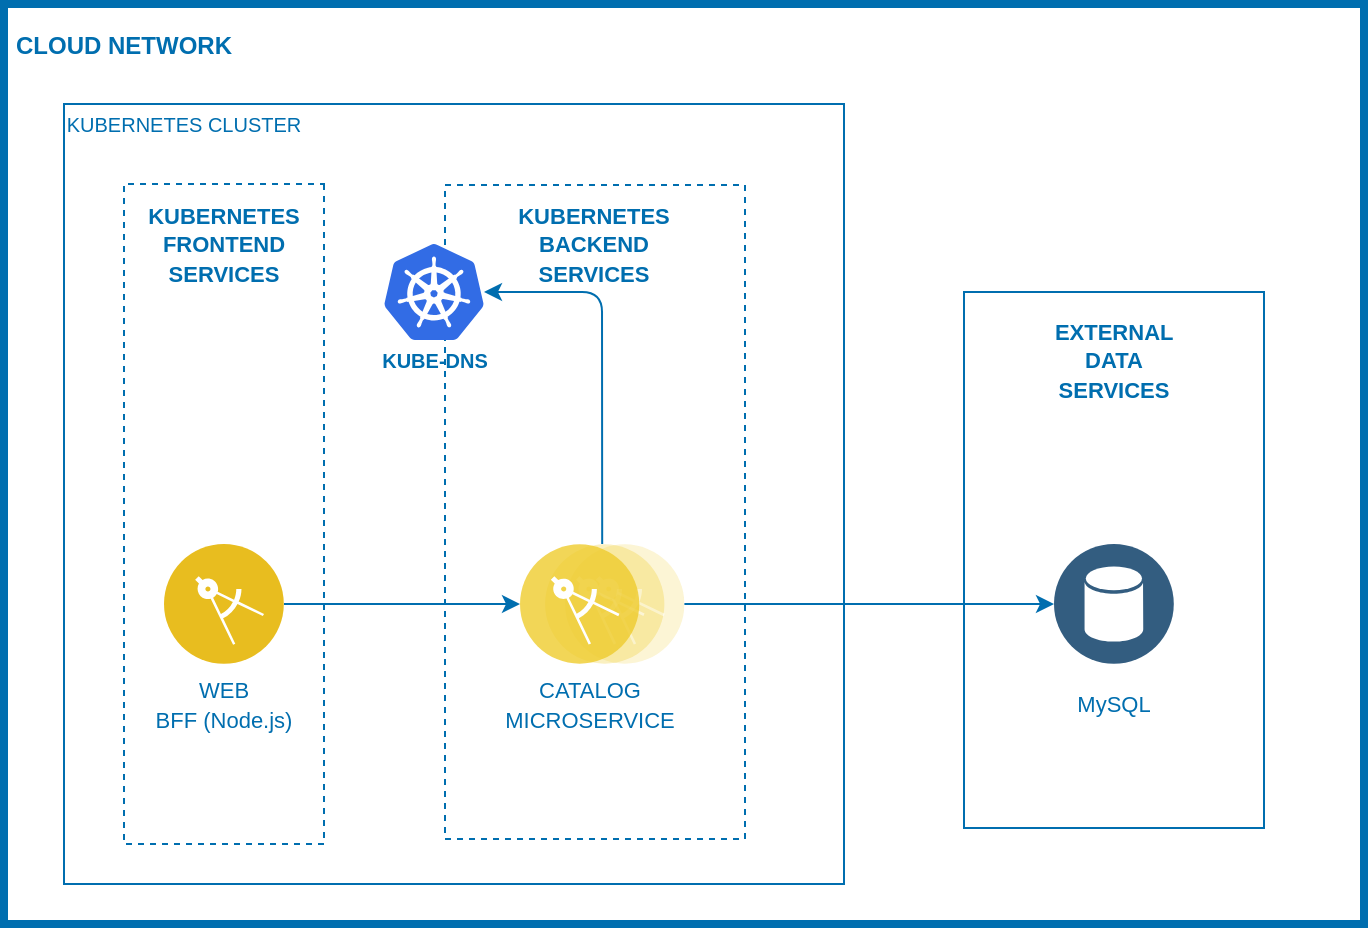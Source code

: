 <mxfile version="12.1.3" type="device" pages="1"><diagram id="y22eozfBTJGwr4ksYfr-" name="Page-1"><mxGraphModel dx="1039" dy="684" grid="1" gridSize="10" guides="1" tooltips="1" connect="1" arrows="1" fold="1" page="1" pageScale="1" pageWidth="850" pageHeight="1100" math="0" shadow="0"><root><mxCell id="0"/><mxCell id="1" parent="0"/><mxCell id="GM_I4o6Wrlt9kG9Idrdk-3" value="" style="rounded=0;whiteSpace=wrap;html=1;strokeColor=#006EAF;strokeWidth=4;" vertex="1" parent="1"><mxGeometry x="80" y="40" width="680" height="460" as="geometry"/></mxCell><mxCell id="GM_I4o6Wrlt9kG9Idrdk-4" value="&lt;font style=&quot;font-size: 14px&quot; color=&quot;#006eaf&quot;&gt;&lt;b style=&quot;font-size: 12px&quot;&gt;CLOUD NETWORK&lt;/b&gt;&lt;/font&gt;" style="text;html=1;strokeColor=none;fillColor=none;align=center;verticalAlign=middle;whiteSpace=wrap;rounded=0;" vertex="1" parent="1"><mxGeometry x="80" y="50" width="120" height="20" as="geometry"/></mxCell><mxCell id="GM_I4o6Wrlt9kG9Idrdk-5" value="" style="rounded=0;whiteSpace=wrap;html=1;strokeColor=#006EAF;strokeWidth=1;" vertex="1" parent="1"><mxGeometry x="110" y="90" width="390" height="390" as="geometry"/></mxCell><mxCell id="GM_I4o6Wrlt9kG9Idrdk-6" value="&lt;font style=&quot;font-size: 10px&quot; color=&quot;#006eaf&quot;&gt;KUBERNETES CLUSTER&lt;/font&gt;" style="text;html=1;strokeColor=none;fillColor=none;align=center;verticalAlign=middle;whiteSpace=wrap;rounded=0;" vertex="1" parent="1"><mxGeometry x="90" y="90" width="160" height="20" as="geometry"/></mxCell><mxCell id="GM_I4o6Wrlt9kG9Idrdk-16" value="" style="rounded=0;whiteSpace=wrap;html=1;strokeColor=#006EAF;strokeWidth=1;rotation=90;dashed=1;" vertex="1" parent="1"><mxGeometry x="25" y="245" width="330" height="100" as="geometry"/></mxCell><mxCell id="GM_I4o6Wrlt9kG9Idrdk-17" value="" style="rounded=0;whiteSpace=wrap;html=1;strokeColor=#006EAF;strokeWidth=1;rotation=90;dashed=1;" vertex="1" parent="1"><mxGeometry x="212" y="219" width="327" height="150" as="geometry"/></mxCell><mxCell id="GM_I4o6Wrlt9kG9Idrdk-18" value="" style="aspect=fixed;html=1;points=[];align=center;image;fontSize=12;image=img/lib/mscae/Kubernetes.svg;dashed=1;strokeColor=#006EAF;strokeWidth=1;" vertex="1" parent="1"><mxGeometry x="270" y="160" width="50" height="48" as="geometry"/></mxCell><mxCell id="GM_I4o6Wrlt9kG9Idrdk-20" value="&lt;font style=&quot;font-size: 10px&quot; color=&quot;#006eaf&quot;&gt;&lt;b&gt;KUBE-DNS&lt;/b&gt;&lt;/font&gt;" style="text;html=1;strokeColor=none;fillColor=none;align=center;verticalAlign=middle;whiteSpace=wrap;rounded=0;dashed=1;" vertex="1" parent="1"><mxGeometry x="262.5" y="208" width="65" height="20" as="geometry"/></mxCell><mxCell id="GM_I4o6Wrlt9kG9Idrdk-21" value="" style="aspect=fixed;perimeter=ellipsePerimeter;html=1;align=center;shadow=0;dashed=0;fontColor=#4277BB;labelBackgroundColor=#ffffff;fontSize=12;spacingTop=3;image;image=img/lib/ibm/applications/mobile_app.svg;strokeColor=#006EAF;strokeWidth=1;" vertex="1" parent="1"><mxGeometry x="160" y="310" width="60" height="60" as="geometry"/></mxCell><mxCell id="GM_I4o6Wrlt9kG9Idrdk-22" value="&lt;b style=&quot;color: rgb(0 , 110 , 175) ; font-size: 11px&quot;&gt;KUBERNETES FRONTEND SERVICES&lt;/b&gt;" style="text;html=1;strokeColor=none;fillColor=none;align=center;verticalAlign=middle;whiteSpace=wrap;rounded=0;dashed=1;" vertex="1" parent="1"><mxGeometry x="135" y="150" width="110" height="20" as="geometry"/></mxCell><mxCell id="GM_I4o6Wrlt9kG9Idrdk-23" value="&lt;font color=&quot;#006eaf&quot; size=&quot;1&quot;&gt;&lt;b style=&quot;font-size: 11px&quot;&gt;KUBERNETES BACKEND SERVICES&lt;/b&gt;&lt;/font&gt;" style="text;html=1;strokeColor=none;fillColor=none;align=center;verticalAlign=middle;whiteSpace=wrap;rounded=0;dashed=1;" vertex="1" parent="1"><mxGeometry x="355" y="150" width="40" height="20" as="geometry"/></mxCell><mxCell id="GM_I4o6Wrlt9kG9Idrdk-24" value="&lt;font color=&quot;#006eaf&quot; style=&quot;font-size: 11px&quot;&gt;WEB&lt;br&gt;BFF (Node.js)&lt;/font&gt;" style="text;html=1;strokeColor=none;fillColor=none;align=center;verticalAlign=middle;whiteSpace=wrap;rounded=0;dashed=1;" vertex="1" parent="1"><mxGeometry x="145" y="380" width="90" height="20" as="geometry"/></mxCell><mxCell id="GM_I4o6Wrlt9kG9Idrdk-26" value="" style="aspect=fixed;perimeter=ellipsePerimeter;html=1;align=center;shadow=0;dashed=0;fontColor=#4277BB;labelBackgroundColor=#ffffff;fontSize=12;spacingTop=3;image;image=img/lib/ibm/applications/microservice.svg;strokeColor=#006EAF;strokeWidth=1;" vertex="1" parent="1"><mxGeometry x="338" y="310" width="82.2" height="60" as="geometry"/></mxCell><mxCell id="GM_I4o6Wrlt9kG9Idrdk-27" value="&lt;font color=&quot;#006eaf&quot;&gt;&lt;span style=&quot;font-size: 11px&quot;&gt;CATALOG MICROSERVICE&lt;/span&gt;&lt;/font&gt;" style="text;html=1;strokeColor=none;fillColor=none;align=center;verticalAlign=middle;whiteSpace=wrap;rounded=0;dashed=1;" vertex="1" parent="1"><mxGeometry x="327.5" y="380" width="90" height="20" as="geometry"/></mxCell><mxCell id="GM_I4o6Wrlt9kG9Idrdk-28" value="" style="rounded=0;whiteSpace=wrap;html=1;strokeColor=#006EAF;strokeWidth=1;rotation=-180;direction=south;" vertex="1" parent="1"><mxGeometry x="560" y="184" width="150" height="268" as="geometry"/></mxCell><mxCell id="GM_I4o6Wrlt9kG9Idrdk-29" value="&lt;font color=&quot;#006eaf&quot; size=&quot;1&quot;&gt;&lt;b style=&quot;font-size: 11px&quot;&gt;EXTERNAL DATA SERVICES&lt;/b&gt;&lt;/font&gt;" style="text;html=1;strokeColor=none;fillColor=none;align=center;verticalAlign=middle;whiteSpace=wrap;rounded=0;dashed=1;" vertex="1" parent="1"><mxGeometry x="615" y="208" width="40" height="20" as="geometry"/></mxCell><mxCell id="GM_I4o6Wrlt9kG9Idrdk-30" value="" style="aspect=fixed;perimeter=ellipsePerimeter;html=1;align=center;shadow=0;dashed=0;fontColor=#4277BB;labelBackgroundColor=#ffffff;fontSize=12;spacingTop=3;image;image=img/lib/ibm/data/data_services.svg;strokeColor=#006EAF;strokeWidth=1;" vertex="1" parent="1"><mxGeometry x="605" y="310" width="60" height="60" as="geometry"/></mxCell><mxCell id="GM_I4o6Wrlt9kG9Idrdk-31" value="&lt;font color=&quot;#006eaf&quot;&gt;&lt;span style=&quot;font-size: 11px&quot;&gt;MySQL&lt;/span&gt;&lt;/font&gt;" style="text;html=1;strokeColor=none;fillColor=none;align=center;verticalAlign=middle;whiteSpace=wrap;rounded=0;dashed=1;" vertex="1" parent="1"><mxGeometry x="590" y="380" width="90" height="20" as="geometry"/></mxCell><mxCell id="GM_I4o6Wrlt9kG9Idrdk-32" value="" style="endArrow=classic;html=1;exitX=1;exitY=0.5;exitDx=0;exitDy=0;strokeColor=#006EAF;" edge="1" parent="1" source="GM_I4o6Wrlt9kG9Idrdk-21" target="GM_I4o6Wrlt9kG9Idrdk-26"><mxGeometry width="50" height="50" relative="1" as="geometry"><mxPoint x="80" y="570" as="sourcePoint"/><mxPoint x="130" y="520" as="targetPoint"/></mxGeometry></mxCell><mxCell id="GM_I4o6Wrlt9kG9Idrdk-33" value="" style="endArrow=classic;html=1;exitX=1;exitY=0.5;exitDx=0;exitDy=0;strokeColor=#006EAF;entryX=0;entryY=0.5;entryDx=0;entryDy=0;" edge="1" parent="1" source="GM_I4o6Wrlt9kG9Idrdk-26" target="GM_I4o6Wrlt9kG9Idrdk-30"><mxGeometry width="50" height="50" relative="1" as="geometry"><mxPoint x="230" y="350" as="sourcePoint"/><mxPoint x="348" y="350" as="targetPoint"/></mxGeometry></mxCell><mxCell id="GM_I4o6Wrlt9kG9Idrdk-34" value="" style="endArrow=classic;html=1;strokeColor=#006EAF;exitX=0.5;exitY=0;exitDx=0;exitDy=0;" edge="1" parent="1" source="GM_I4o6Wrlt9kG9Idrdk-26" target="GM_I4o6Wrlt9kG9Idrdk-18"><mxGeometry width="50" height="50" relative="1" as="geometry"><mxPoint x="80" y="570" as="sourcePoint"/><mxPoint x="130" y="520" as="targetPoint"/><Array as="points"><mxPoint x="379" y="184"/></Array></mxGeometry></mxCell></root></mxGraphModel></diagram></mxfile>